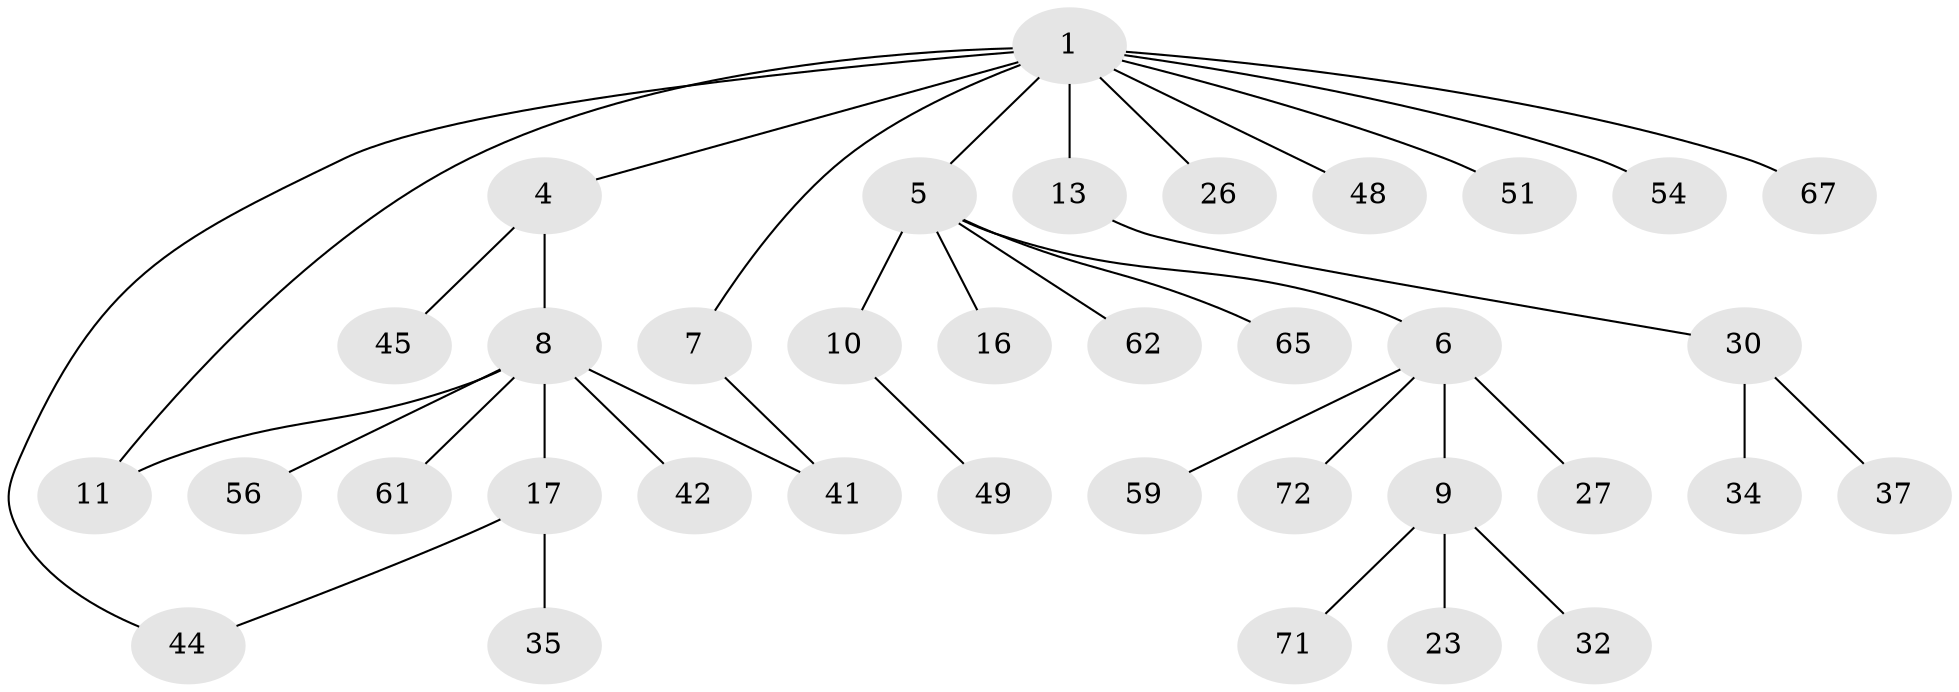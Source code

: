// original degree distribution, {4: 0.08333333333333333, 7: 0.013888888888888888, 6: 0.013888888888888888, 5: 0.06944444444444445, 3: 0.09722222222222222, 2: 0.2361111111111111, 1: 0.4861111111111111}
// Generated by graph-tools (version 1.1) at 2025/13/03/09/25 04:13:35]
// undirected, 36 vertices, 38 edges
graph export_dot {
graph [start="1"]
  node [color=gray90,style=filled];
  1 [super="+2"];
  4 [super="+24+39"];
  5;
  6 [super="+46"];
  7 [super="+33+38"];
  8 [super="+15+12+18"];
  9 [super="+22+60+29"];
  10 [super="+19"];
  11 [super="+64"];
  13;
  16 [super="+69"];
  17 [super="+21+25+63"];
  23;
  26;
  27;
  30 [super="+50"];
  32;
  34;
  35;
  37;
  41 [super="+47"];
  42 [super="+66+43"];
  44;
  45;
  48;
  49;
  51;
  54 [super="+57+55"];
  56;
  59;
  61;
  62;
  65;
  67;
  71;
  72;
  1 -- 5;
  1 -- 11;
  1 -- 13;
  1 -- 67;
  1 -- 4;
  1 -- 7;
  1 -- 44;
  1 -- 48;
  1 -- 51;
  1 -- 54;
  1 -- 26;
  4 -- 8;
  4 -- 45;
  5 -- 6;
  5 -- 10;
  5 -- 16;
  5 -- 62;
  5 -- 65;
  6 -- 9;
  6 -- 27;
  6 -- 59;
  6 -- 72;
  7 -- 41;
  8 -- 17 [weight=3];
  8 -- 56;
  8 -- 41;
  8 -- 42;
  8 -- 11;
  8 -- 61;
  9 -- 32;
  9 -- 23;
  9 -- 71;
  10 -- 49;
  13 -- 30;
  17 -- 35;
  17 -- 44;
  30 -- 34;
  30 -- 37;
}
